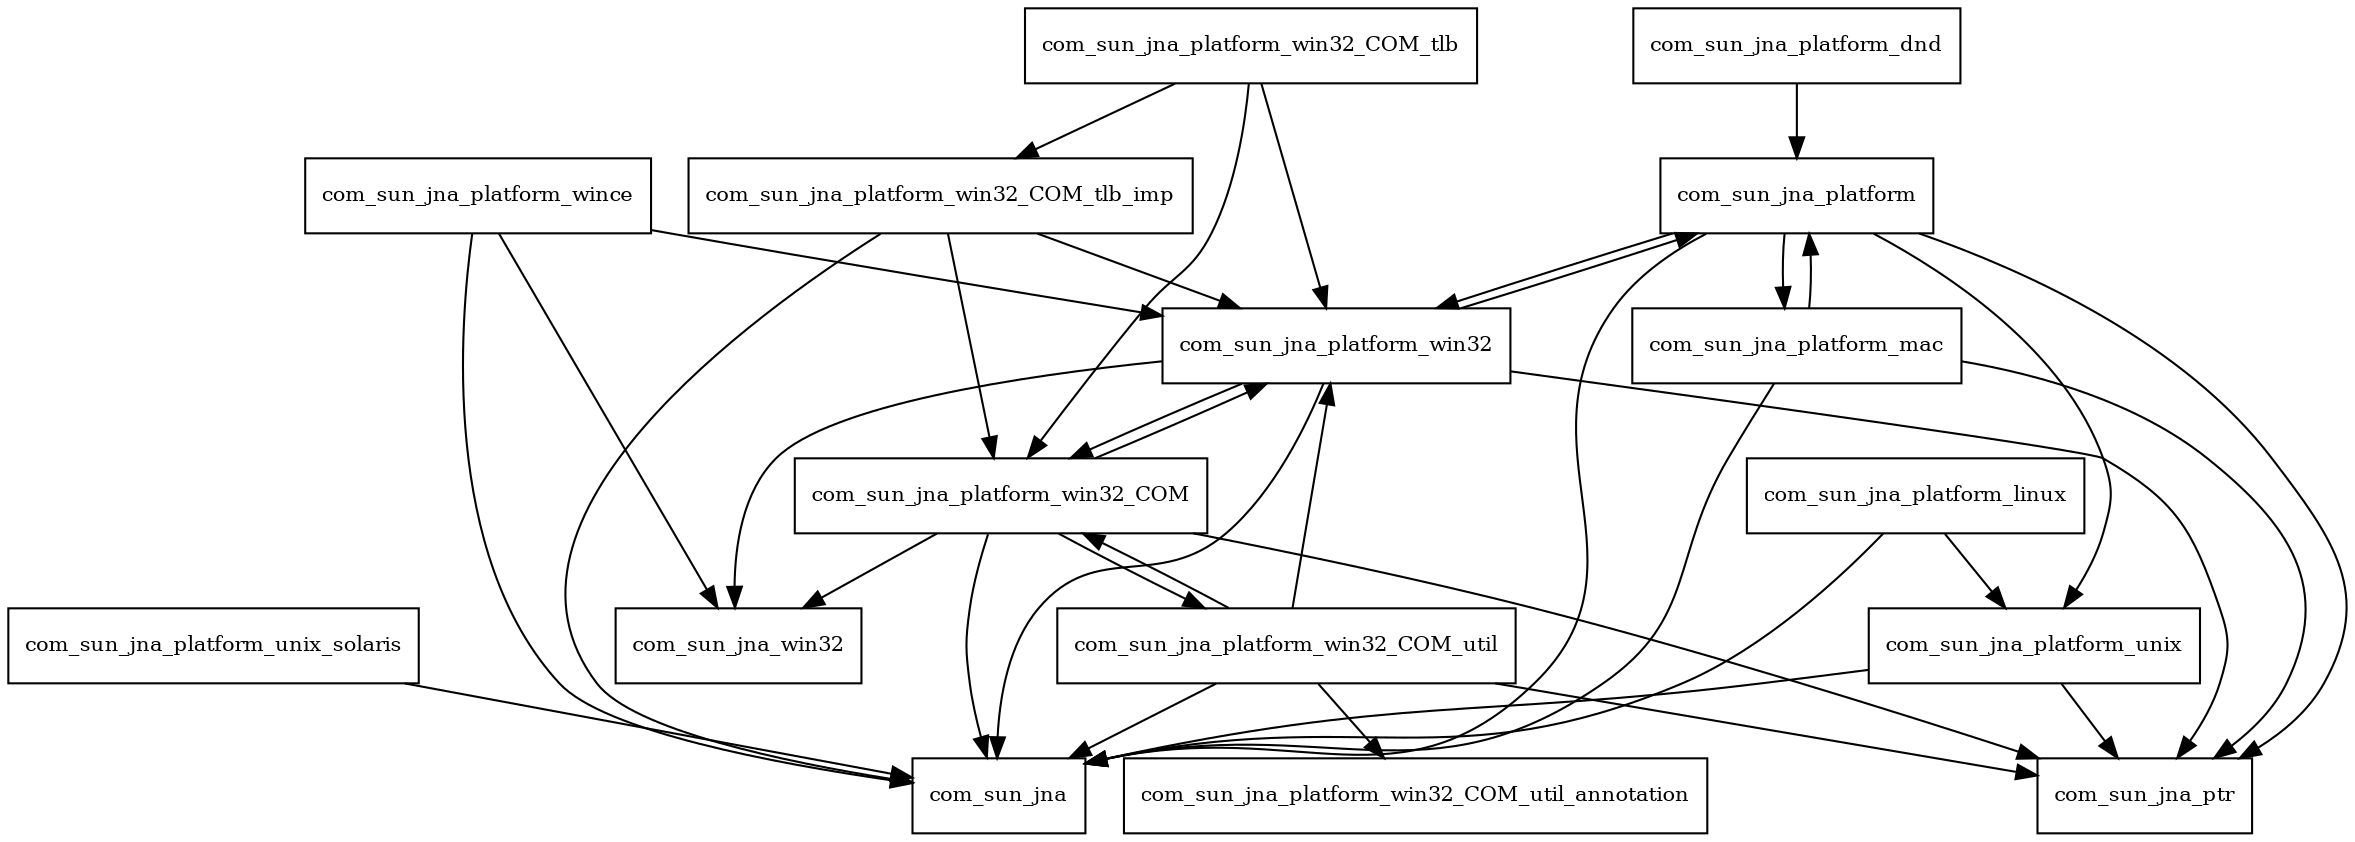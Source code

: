 digraph jna_platform_5_1_0_package_dependencies {
  node [shape = box, fontsize=10.0];
  com_sun_jna_platform -> com_sun_jna;
  com_sun_jna_platform -> com_sun_jna_platform_mac;
  com_sun_jna_platform -> com_sun_jna_platform_unix;
  com_sun_jna_platform -> com_sun_jna_platform_win32;
  com_sun_jna_platform -> com_sun_jna_ptr;
  com_sun_jna_platform_dnd -> com_sun_jna_platform;
  com_sun_jna_platform_linux -> com_sun_jna;
  com_sun_jna_platform_linux -> com_sun_jna_platform_unix;
  com_sun_jna_platform_mac -> com_sun_jna;
  com_sun_jna_platform_mac -> com_sun_jna_platform;
  com_sun_jna_platform_mac -> com_sun_jna_ptr;
  com_sun_jna_platform_unix -> com_sun_jna;
  com_sun_jna_platform_unix -> com_sun_jna_ptr;
  com_sun_jna_platform_unix_solaris -> com_sun_jna;
  com_sun_jna_platform_win32 -> com_sun_jna;
  com_sun_jna_platform_win32 -> com_sun_jna_platform;
  com_sun_jna_platform_win32 -> com_sun_jna_platform_win32_COM;
  com_sun_jna_platform_win32 -> com_sun_jna_ptr;
  com_sun_jna_platform_win32 -> com_sun_jna_win32;
  com_sun_jna_platform_win32_COM -> com_sun_jna;
  com_sun_jna_platform_win32_COM -> com_sun_jna_platform_win32;
  com_sun_jna_platform_win32_COM -> com_sun_jna_platform_win32_COM_util;
  com_sun_jna_platform_win32_COM -> com_sun_jna_ptr;
  com_sun_jna_platform_win32_COM -> com_sun_jna_win32;
  com_sun_jna_platform_win32_COM_tlb -> com_sun_jna_platform_win32;
  com_sun_jna_platform_win32_COM_tlb -> com_sun_jna_platform_win32_COM;
  com_sun_jna_platform_win32_COM_tlb -> com_sun_jna_platform_win32_COM_tlb_imp;
  com_sun_jna_platform_win32_COM_tlb_imp -> com_sun_jna;
  com_sun_jna_platform_win32_COM_tlb_imp -> com_sun_jna_platform_win32;
  com_sun_jna_platform_win32_COM_tlb_imp -> com_sun_jna_platform_win32_COM;
  com_sun_jna_platform_win32_COM_util -> com_sun_jna;
  com_sun_jna_platform_win32_COM_util -> com_sun_jna_platform_win32;
  com_sun_jna_platform_win32_COM_util -> com_sun_jna_platform_win32_COM;
  com_sun_jna_platform_win32_COM_util -> com_sun_jna_platform_win32_COM_util_annotation;
  com_sun_jna_platform_win32_COM_util -> com_sun_jna_ptr;
  com_sun_jna_platform_wince -> com_sun_jna;
  com_sun_jna_platform_wince -> com_sun_jna_platform_win32;
  com_sun_jna_platform_wince -> com_sun_jna_win32;
}
